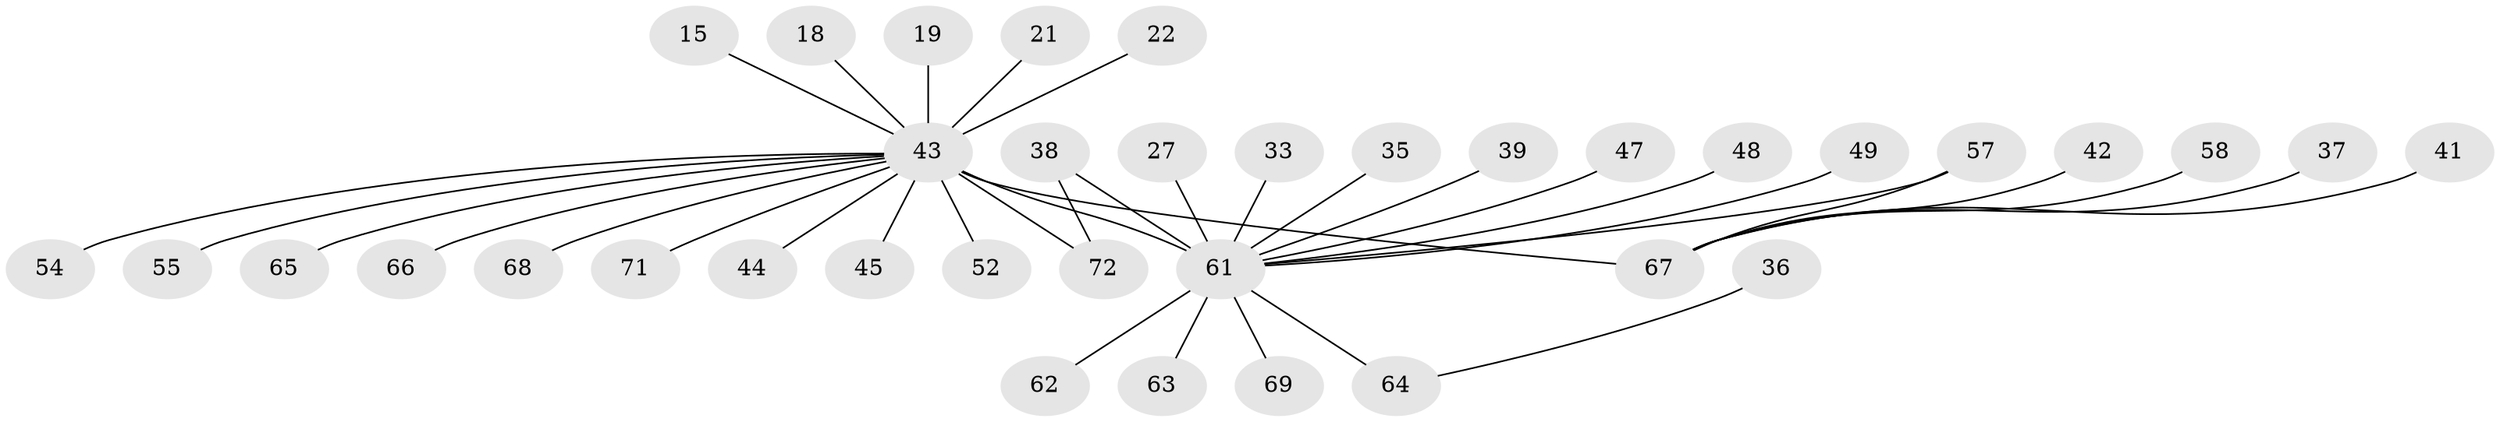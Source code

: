 // original degree distribution, {3: 0.19444444444444445, 20: 0.013888888888888888, 7: 0.05555555555555555, 2: 0.19444444444444445, 5: 0.027777777777777776, 12: 0.013888888888888888, 1: 0.4722222222222222, 4: 0.027777777777777776}
// Generated by graph-tools (version 1.1) at 2025/48/03/09/25 04:48:34]
// undirected, 36 vertices, 37 edges
graph export_dot {
graph [start="1"]
  node [color=gray90,style=filled];
  15 [super="+11"];
  18;
  19;
  21;
  22 [super="+5"];
  27;
  33;
  35;
  36 [super="+29"];
  37;
  38;
  39;
  41 [super="+24+30"];
  42;
  43 [super="+23+25"];
  44;
  45;
  47;
  48 [super="+12+46"];
  49;
  52;
  54;
  55 [super="+40"];
  57 [super="+56"];
  58;
  61 [super="+16+9+50+60"];
  62;
  63;
  64 [super="+28"];
  65;
  66;
  67 [super="+8+59"];
  68;
  69;
  71;
  72 [super="+31+51+53+70"];
  15 -- 43;
  18 -- 43;
  19 -- 43;
  21 -- 43;
  22 -- 43;
  27 -- 61;
  33 -- 61;
  35 -- 61;
  36 -- 64;
  37 -- 67;
  38 -- 72;
  38 -- 61 [weight=2];
  39 -- 61;
  41 -- 67;
  42 -- 67;
  43 -- 44;
  43 -- 71;
  43 -- 67 [weight=4];
  43 -- 65;
  43 -- 66;
  43 -- 68;
  43 -- 45;
  43 -- 52;
  43 -- 54;
  43 -- 61 [weight=9];
  43 -- 72 [weight=2];
  43 -- 55;
  47 -- 61;
  48 -- 61;
  49 -- 61;
  57 -- 67;
  57 -- 61;
  58 -- 67;
  61 -- 63;
  61 -- 64 [weight=2];
  61 -- 69;
  61 -- 62;
}
